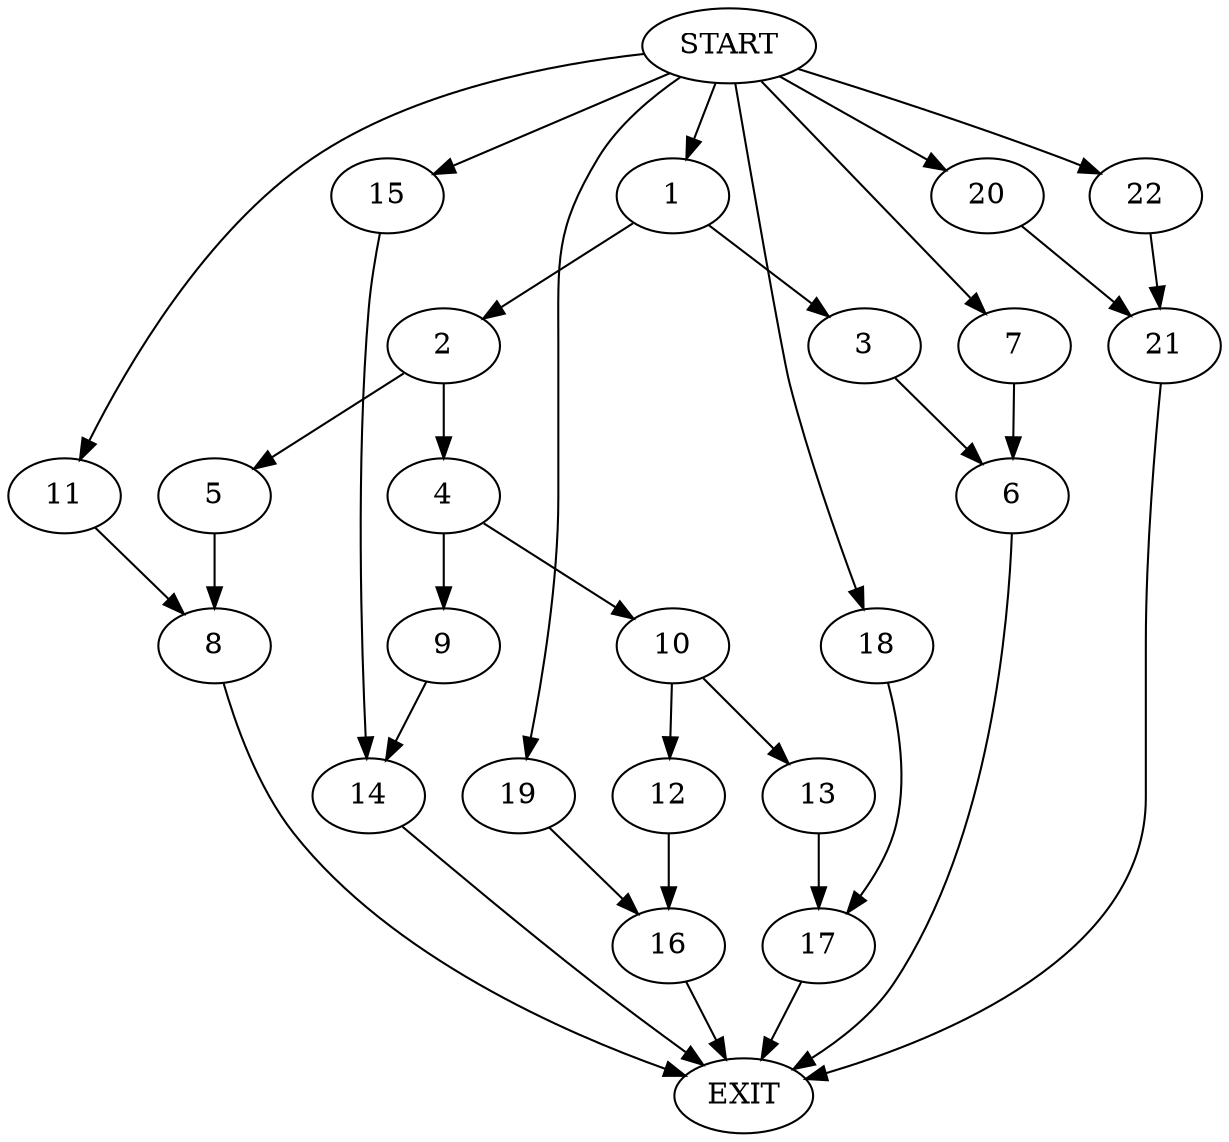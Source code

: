 digraph {
0 [label="START"]
23 [label="EXIT"]
0 -> 1
1 -> 2
1 -> 3
2 -> 4
2 -> 5
3 -> 6
6 -> 23
0 -> 7
7 -> 6
5 -> 8
4 -> 9
4 -> 10
8 -> 23
0 -> 11
11 -> 8
10 -> 12
10 -> 13
9 -> 14
14 -> 23
0 -> 15
15 -> 14
12 -> 16
13 -> 17
17 -> 23
0 -> 18
18 -> 17
16 -> 23
0 -> 19
19 -> 16
0 -> 20
20 -> 21
21 -> 23
0 -> 22
22 -> 21
}
